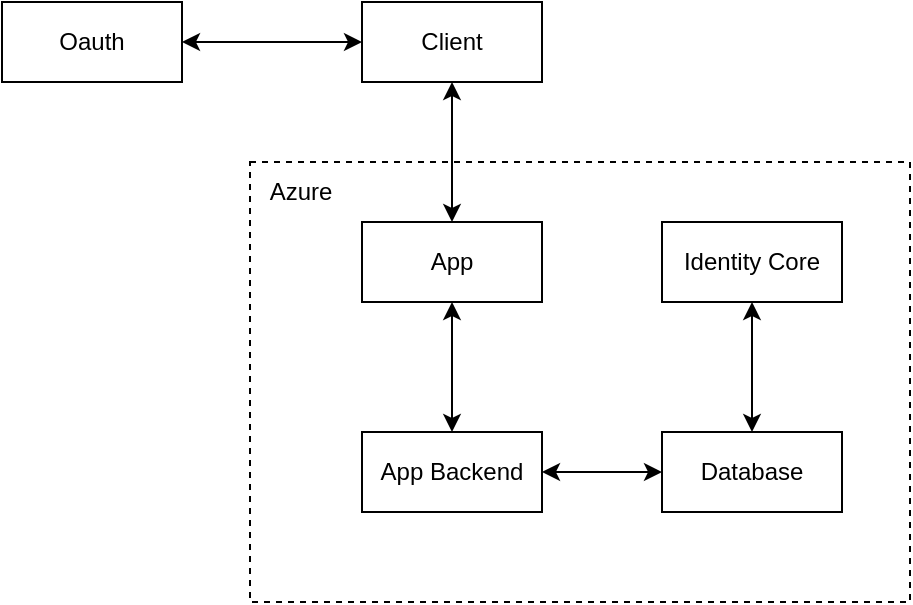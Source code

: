 <mxfile version="25.0.2">
  <diagram name="Side-1" id="IWg5VtYY-WumohaT8jRS">
    <mxGraphModel dx="702" dy="529" grid="1" gridSize="10" guides="1" tooltips="1" connect="1" arrows="1" fold="1" page="1" pageScale="1" pageWidth="827" pageHeight="1169" math="0" shadow="0">
      <root>
        <mxCell id="0" />
        <mxCell id="1" parent="0" />
        <mxCell id="zuMCJyA3_h6aEVutl5TH-6" value="" style="rounded=0;whiteSpace=wrap;html=1;fillColor=none;dashed=1;" vertex="1" parent="1">
          <mxGeometry x="414" y="450" width="330" height="220" as="geometry" />
        </mxCell>
        <mxCell id="zuMCJyA3_h6aEVutl5TH-5" style="edgeStyle=none;rounded=0;orthogonalLoop=1;jettySize=auto;html=1;exitX=0.5;exitY=1;exitDx=0;exitDy=0;entryX=0.5;entryY=0;entryDx=0;entryDy=0;startArrow=classic;startFill=1;" edge="1" parent="1" source="zuMCJyA3_h6aEVutl5TH-1" target="zuMCJyA3_h6aEVutl5TH-4">
          <mxGeometry relative="1" as="geometry" />
        </mxCell>
        <mxCell id="zuMCJyA3_h6aEVutl5TH-1" value="Client" style="whiteSpace=wrap;html=1;" vertex="1" parent="1">
          <mxGeometry x="470" y="370" width="90" height="40" as="geometry" />
        </mxCell>
        <mxCell id="zuMCJyA3_h6aEVutl5TH-3" style="rounded=0;orthogonalLoop=1;jettySize=auto;html=1;exitX=1;exitY=0.5;exitDx=0;exitDy=0;entryX=0;entryY=0.5;entryDx=0;entryDy=0;startArrow=classic;startFill=1;" edge="1" parent="1" source="zuMCJyA3_h6aEVutl5TH-2" target="zuMCJyA3_h6aEVutl5TH-1">
          <mxGeometry relative="1" as="geometry" />
        </mxCell>
        <mxCell id="zuMCJyA3_h6aEVutl5TH-2" value="Oauth" style="whiteSpace=wrap;html=1;" vertex="1" parent="1">
          <mxGeometry x="290" y="370" width="90" height="40" as="geometry" />
        </mxCell>
        <mxCell id="zuMCJyA3_h6aEVutl5TH-9" style="edgeStyle=none;rounded=0;orthogonalLoop=1;jettySize=auto;html=1;exitX=0.5;exitY=1;exitDx=0;exitDy=0;entryX=0.5;entryY=0;entryDx=0;entryDy=0;startArrow=classic;startFill=1;" edge="1" parent="1" source="zuMCJyA3_h6aEVutl5TH-4" target="zuMCJyA3_h6aEVutl5TH-8">
          <mxGeometry relative="1" as="geometry" />
        </mxCell>
        <mxCell id="zuMCJyA3_h6aEVutl5TH-4" value="App" style="whiteSpace=wrap;html=1;" vertex="1" parent="1">
          <mxGeometry x="470" y="480" width="90" height="40" as="geometry" />
        </mxCell>
        <mxCell id="zuMCJyA3_h6aEVutl5TH-7" value="Azure" style="text;html=1;align=center;verticalAlign=middle;resizable=0;points=[];autosize=1;strokeColor=none;fillColor=none;" vertex="1" parent="1">
          <mxGeometry x="414" y="450" width="50" height="30" as="geometry" />
        </mxCell>
        <mxCell id="zuMCJyA3_h6aEVutl5TH-11" style="edgeStyle=none;rounded=0;orthogonalLoop=1;jettySize=auto;html=1;exitX=1;exitY=0.5;exitDx=0;exitDy=0;entryX=0;entryY=0.5;entryDx=0;entryDy=0;startArrow=classic;startFill=1;" edge="1" parent="1" source="zuMCJyA3_h6aEVutl5TH-8" target="zuMCJyA3_h6aEVutl5TH-10">
          <mxGeometry relative="1" as="geometry" />
        </mxCell>
        <mxCell id="zuMCJyA3_h6aEVutl5TH-8" value="App Backend" style="whiteSpace=wrap;html=1;" vertex="1" parent="1">
          <mxGeometry x="470" y="585" width="90" height="40" as="geometry" />
        </mxCell>
        <mxCell id="zuMCJyA3_h6aEVutl5TH-10" value="Database" style="whiteSpace=wrap;html=1;" vertex="1" parent="1">
          <mxGeometry x="620" y="585" width="90" height="40" as="geometry" />
        </mxCell>
        <mxCell id="zuMCJyA3_h6aEVutl5TH-14" style="edgeStyle=none;rounded=0;orthogonalLoop=1;jettySize=auto;html=1;exitX=0.5;exitY=1;exitDx=0;exitDy=0;entryX=0.5;entryY=0;entryDx=0;entryDy=0;startArrow=classic;startFill=1;" edge="1" parent="1" source="zuMCJyA3_h6aEVutl5TH-12" target="zuMCJyA3_h6aEVutl5TH-10">
          <mxGeometry relative="1" as="geometry" />
        </mxCell>
        <mxCell id="zuMCJyA3_h6aEVutl5TH-12" value="Identity Core" style="whiteSpace=wrap;html=1;" vertex="1" parent="1">
          <mxGeometry x="620" y="480" width="90" height="40" as="geometry" />
        </mxCell>
      </root>
    </mxGraphModel>
  </diagram>
</mxfile>

